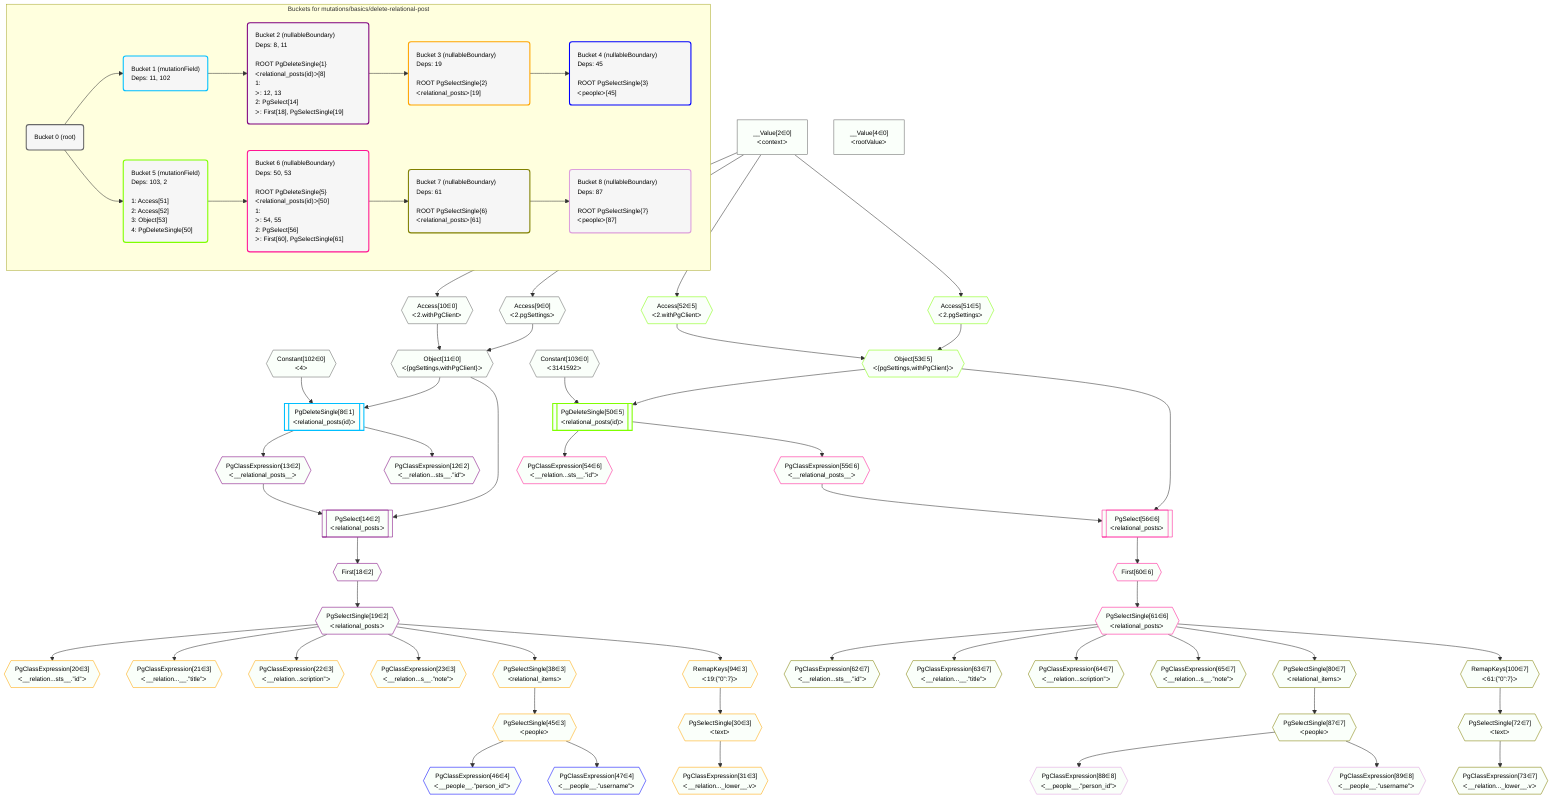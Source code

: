 %%{init: {'themeVariables': { 'fontSize': '12px'}}}%%
graph TD
    classDef path fill:#eee,stroke:#000,color:#000
    classDef plan fill:#fff,stroke-width:1px,color:#000
    classDef itemplan fill:#fff,stroke-width:2px,color:#000
    classDef unbatchedplan fill:#dff,stroke-width:1px,color:#000
    classDef sideeffectplan fill:#fcc,stroke-width:2px,color:#000
    classDef bucket fill:#f6f6f6,color:#000,stroke-width:2px,text-align:left


    %% plan dependencies
    Object11{{"Object[11∈0]<br />ᐸ{pgSettings,withPgClient}ᐳ"}}:::plan
    Access9{{"Access[9∈0]<br />ᐸ2.pgSettingsᐳ"}}:::plan
    Access10{{"Access[10∈0]<br />ᐸ2.withPgClientᐳ"}}:::plan
    Access9 & Access10 --> Object11
    __Value2["__Value[2∈0]<br />ᐸcontextᐳ"]:::plan
    __Value2 --> Access9
    __Value2 --> Access10
    __Value4["__Value[4∈0]<br />ᐸrootValueᐳ"]:::plan
    Constant102{{"Constant[102∈0]<br />ᐸ4ᐳ"}}:::plan
    Constant103{{"Constant[103∈0]<br />ᐸ3141592ᐳ"}}:::plan
    PgDeleteSingle8[["PgDeleteSingle[8∈1]<br />ᐸrelational_posts(id)ᐳ"]]:::sideeffectplan
    Object11 & Constant102 --> PgDeleteSingle8
    PgSelect14[["PgSelect[14∈2]<br />ᐸrelational_postsᐳ"]]:::plan
    PgClassExpression13{{"PgClassExpression[13∈2]<br />ᐸ__relational_posts__ᐳ"}}:::plan
    Object11 & PgClassExpression13 --> PgSelect14
    PgClassExpression12{{"PgClassExpression[12∈2]<br />ᐸ__relation...sts__.”id”ᐳ"}}:::plan
    PgDeleteSingle8 --> PgClassExpression12
    PgDeleteSingle8 --> PgClassExpression13
    First18{{"First[18∈2]"}}:::plan
    PgSelect14 --> First18
    PgSelectSingle19{{"PgSelectSingle[19∈2]<br />ᐸrelational_postsᐳ"}}:::plan
    First18 --> PgSelectSingle19
    PgClassExpression20{{"PgClassExpression[20∈3]<br />ᐸ__relation...sts__.”id”ᐳ"}}:::plan
    PgSelectSingle19 --> PgClassExpression20
    PgClassExpression21{{"PgClassExpression[21∈3]<br />ᐸ__relation...__.”title”ᐳ"}}:::plan
    PgSelectSingle19 --> PgClassExpression21
    PgClassExpression22{{"PgClassExpression[22∈3]<br />ᐸ__relation...scription”ᐳ"}}:::plan
    PgSelectSingle19 --> PgClassExpression22
    PgClassExpression23{{"PgClassExpression[23∈3]<br />ᐸ__relation...s__.”note”ᐳ"}}:::plan
    PgSelectSingle19 --> PgClassExpression23
    PgSelectSingle30{{"PgSelectSingle[30∈3]<br />ᐸtextᐳ"}}:::plan
    RemapKeys94{{"RemapKeys[94∈3]<br />ᐸ19:{”0”:7}ᐳ"}}:::plan
    RemapKeys94 --> PgSelectSingle30
    PgClassExpression31{{"PgClassExpression[31∈3]<br />ᐸ__relation..._lower__.vᐳ"}}:::plan
    PgSelectSingle30 --> PgClassExpression31
    PgSelectSingle38{{"PgSelectSingle[38∈3]<br />ᐸrelational_itemsᐳ"}}:::plan
    PgSelectSingle19 --> PgSelectSingle38
    PgSelectSingle45{{"PgSelectSingle[45∈3]<br />ᐸpeopleᐳ"}}:::plan
    PgSelectSingle38 --> PgSelectSingle45
    PgSelectSingle19 --> RemapKeys94
    PgClassExpression46{{"PgClassExpression[46∈4]<br />ᐸ__people__.”person_id”ᐳ"}}:::plan
    PgSelectSingle45 --> PgClassExpression46
    PgClassExpression47{{"PgClassExpression[47∈4]<br />ᐸ__people__.”username”ᐳ"}}:::plan
    PgSelectSingle45 --> PgClassExpression47
    PgDeleteSingle50[["PgDeleteSingle[50∈5]<br />ᐸrelational_posts(id)ᐳ"]]:::sideeffectplan
    Object53{{"Object[53∈5]<br />ᐸ{pgSettings,withPgClient}ᐳ"}}:::plan
    Object53 & Constant103 --> PgDeleteSingle50
    Access51{{"Access[51∈5]<br />ᐸ2.pgSettingsᐳ"}}:::plan
    Access52{{"Access[52∈5]<br />ᐸ2.withPgClientᐳ"}}:::plan
    Access51 & Access52 --> Object53
    __Value2 --> Access51
    __Value2 --> Access52
    PgSelect56[["PgSelect[56∈6]<br />ᐸrelational_postsᐳ"]]:::plan
    PgClassExpression55{{"PgClassExpression[55∈6]<br />ᐸ__relational_posts__ᐳ"}}:::plan
    Object53 & PgClassExpression55 --> PgSelect56
    PgClassExpression54{{"PgClassExpression[54∈6]<br />ᐸ__relation...sts__.”id”ᐳ"}}:::plan
    PgDeleteSingle50 --> PgClassExpression54
    PgDeleteSingle50 --> PgClassExpression55
    First60{{"First[60∈6]"}}:::plan
    PgSelect56 --> First60
    PgSelectSingle61{{"PgSelectSingle[61∈6]<br />ᐸrelational_postsᐳ"}}:::plan
    First60 --> PgSelectSingle61
    PgClassExpression62{{"PgClassExpression[62∈7]<br />ᐸ__relation...sts__.”id”ᐳ"}}:::plan
    PgSelectSingle61 --> PgClassExpression62
    PgClassExpression63{{"PgClassExpression[63∈7]<br />ᐸ__relation...__.”title”ᐳ"}}:::plan
    PgSelectSingle61 --> PgClassExpression63
    PgClassExpression64{{"PgClassExpression[64∈7]<br />ᐸ__relation...scription”ᐳ"}}:::plan
    PgSelectSingle61 --> PgClassExpression64
    PgClassExpression65{{"PgClassExpression[65∈7]<br />ᐸ__relation...s__.”note”ᐳ"}}:::plan
    PgSelectSingle61 --> PgClassExpression65
    PgSelectSingle72{{"PgSelectSingle[72∈7]<br />ᐸtextᐳ"}}:::plan
    RemapKeys100{{"RemapKeys[100∈7]<br />ᐸ61:{”0”:7}ᐳ"}}:::plan
    RemapKeys100 --> PgSelectSingle72
    PgClassExpression73{{"PgClassExpression[73∈7]<br />ᐸ__relation..._lower__.vᐳ"}}:::plan
    PgSelectSingle72 --> PgClassExpression73
    PgSelectSingle80{{"PgSelectSingle[80∈7]<br />ᐸrelational_itemsᐳ"}}:::plan
    PgSelectSingle61 --> PgSelectSingle80
    PgSelectSingle87{{"PgSelectSingle[87∈7]<br />ᐸpeopleᐳ"}}:::plan
    PgSelectSingle80 --> PgSelectSingle87
    PgSelectSingle61 --> RemapKeys100
    PgClassExpression88{{"PgClassExpression[88∈8]<br />ᐸ__people__.”person_id”ᐳ"}}:::plan
    PgSelectSingle87 --> PgClassExpression88
    PgClassExpression89{{"PgClassExpression[89∈8]<br />ᐸ__people__.”username”ᐳ"}}:::plan
    PgSelectSingle87 --> PgClassExpression89

    %% define steps

    subgraph "Buckets for mutations/basics/delete-relational-post"
    Bucket0("Bucket 0 (root)"):::bucket
    classDef bucket0 stroke:#696969
    class Bucket0,__Value2,__Value4,Access9,Access10,Object11,Constant102,Constant103 bucket0
    Bucket1("Bucket 1 (mutationField)<br />Deps: 11, 102"):::bucket
    classDef bucket1 stroke:#00bfff
    class Bucket1,PgDeleteSingle8 bucket1
    Bucket2("Bucket 2 (nullableBoundary)<br />Deps: 8, 11<br /><br />ROOT PgDeleteSingle{1}ᐸrelational_posts(id)ᐳ[8]<br />1: <br />ᐳ: 12, 13<br />2: PgSelect[14]<br />ᐳ: First[18], PgSelectSingle[19]"):::bucket
    classDef bucket2 stroke:#7f007f
    class Bucket2,PgClassExpression12,PgClassExpression13,PgSelect14,First18,PgSelectSingle19 bucket2
    Bucket3("Bucket 3 (nullableBoundary)<br />Deps: 19<br /><br />ROOT PgSelectSingle{2}ᐸrelational_postsᐳ[19]"):::bucket
    classDef bucket3 stroke:#ffa500
    class Bucket3,PgClassExpression20,PgClassExpression21,PgClassExpression22,PgClassExpression23,PgSelectSingle30,PgClassExpression31,PgSelectSingle38,PgSelectSingle45,RemapKeys94 bucket3
    Bucket4("Bucket 4 (nullableBoundary)<br />Deps: 45<br /><br />ROOT PgSelectSingle{3}ᐸpeopleᐳ[45]"):::bucket
    classDef bucket4 stroke:#0000ff
    class Bucket4,PgClassExpression46,PgClassExpression47 bucket4
    Bucket5("Bucket 5 (mutationField)<br />Deps: 103, 2<br /><br />1: Access[51]<br />2: Access[52]<br />3: Object[53]<br />4: PgDeleteSingle[50]"):::bucket
    classDef bucket5 stroke:#7fff00
    class Bucket5,PgDeleteSingle50,Access51,Access52,Object53 bucket5
    Bucket6("Bucket 6 (nullableBoundary)<br />Deps: 50, 53<br /><br />ROOT PgDeleteSingle{5}ᐸrelational_posts(id)ᐳ[50]<br />1: <br />ᐳ: 54, 55<br />2: PgSelect[56]<br />ᐳ: First[60], PgSelectSingle[61]"):::bucket
    classDef bucket6 stroke:#ff1493
    class Bucket6,PgClassExpression54,PgClassExpression55,PgSelect56,First60,PgSelectSingle61 bucket6
    Bucket7("Bucket 7 (nullableBoundary)<br />Deps: 61<br /><br />ROOT PgSelectSingle{6}ᐸrelational_postsᐳ[61]"):::bucket
    classDef bucket7 stroke:#808000
    class Bucket7,PgClassExpression62,PgClassExpression63,PgClassExpression64,PgClassExpression65,PgSelectSingle72,PgClassExpression73,PgSelectSingle80,PgSelectSingle87,RemapKeys100 bucket7
    Bucket8("Bucket 8 (nullableBoundary)<br />Deps: 87<br /><br />ROOT PgSelectSingle{7}ᐸpeopleᐳ[87]"):::bucket
    classDef bucket8 stroke:#dda0dd
    class Bucket8,PgClassExpression88,PgClassExpression89 bucket8
    Bucket0 --> Bucket1 & Bucket5
    Bucket1 --> Bucket2
    Bucket2 --> Bucket3
    Bucket3 --> Bucket4
    Bucket5 --> Bucket6
    Bucket6 --> Bucket7
    Bucket7 --> Bucket8
    classDef unary fill:#fafffa,borderWidth:8px
    class Object11,Access9,Access10,__Value2,__Value4,Constant102,Constant103,PgDeleteSingle8,PgSelect14,PgClassExpression12,PgClassExpression13,First18,PgSelectSingle19,PgClassExpression20,PgClassExpression21,PgClassExpression22,PgClassExpression23,PgSelectSingle30,PgClassExpression31,PgSelectSingle38,PgSelectSingle45,RemapKeys94,PgClassExpression46,PgClassExpression47,PgDeleteSingle50,Object53,Access51,Access52,PgSelect56,PgClassExpression54,PgClassExpression55,First60,PgSelectSingle61,PgClassExpression62,PgClassExpression63,PgClassExpression64,PgClassExpression65,PgSelectSingle72,PgClassExpression73,PgSelectSingle80,PgSelectSingle87,RemapKeys100,PgClassExpression88,PgClassExpression89 unary
    end